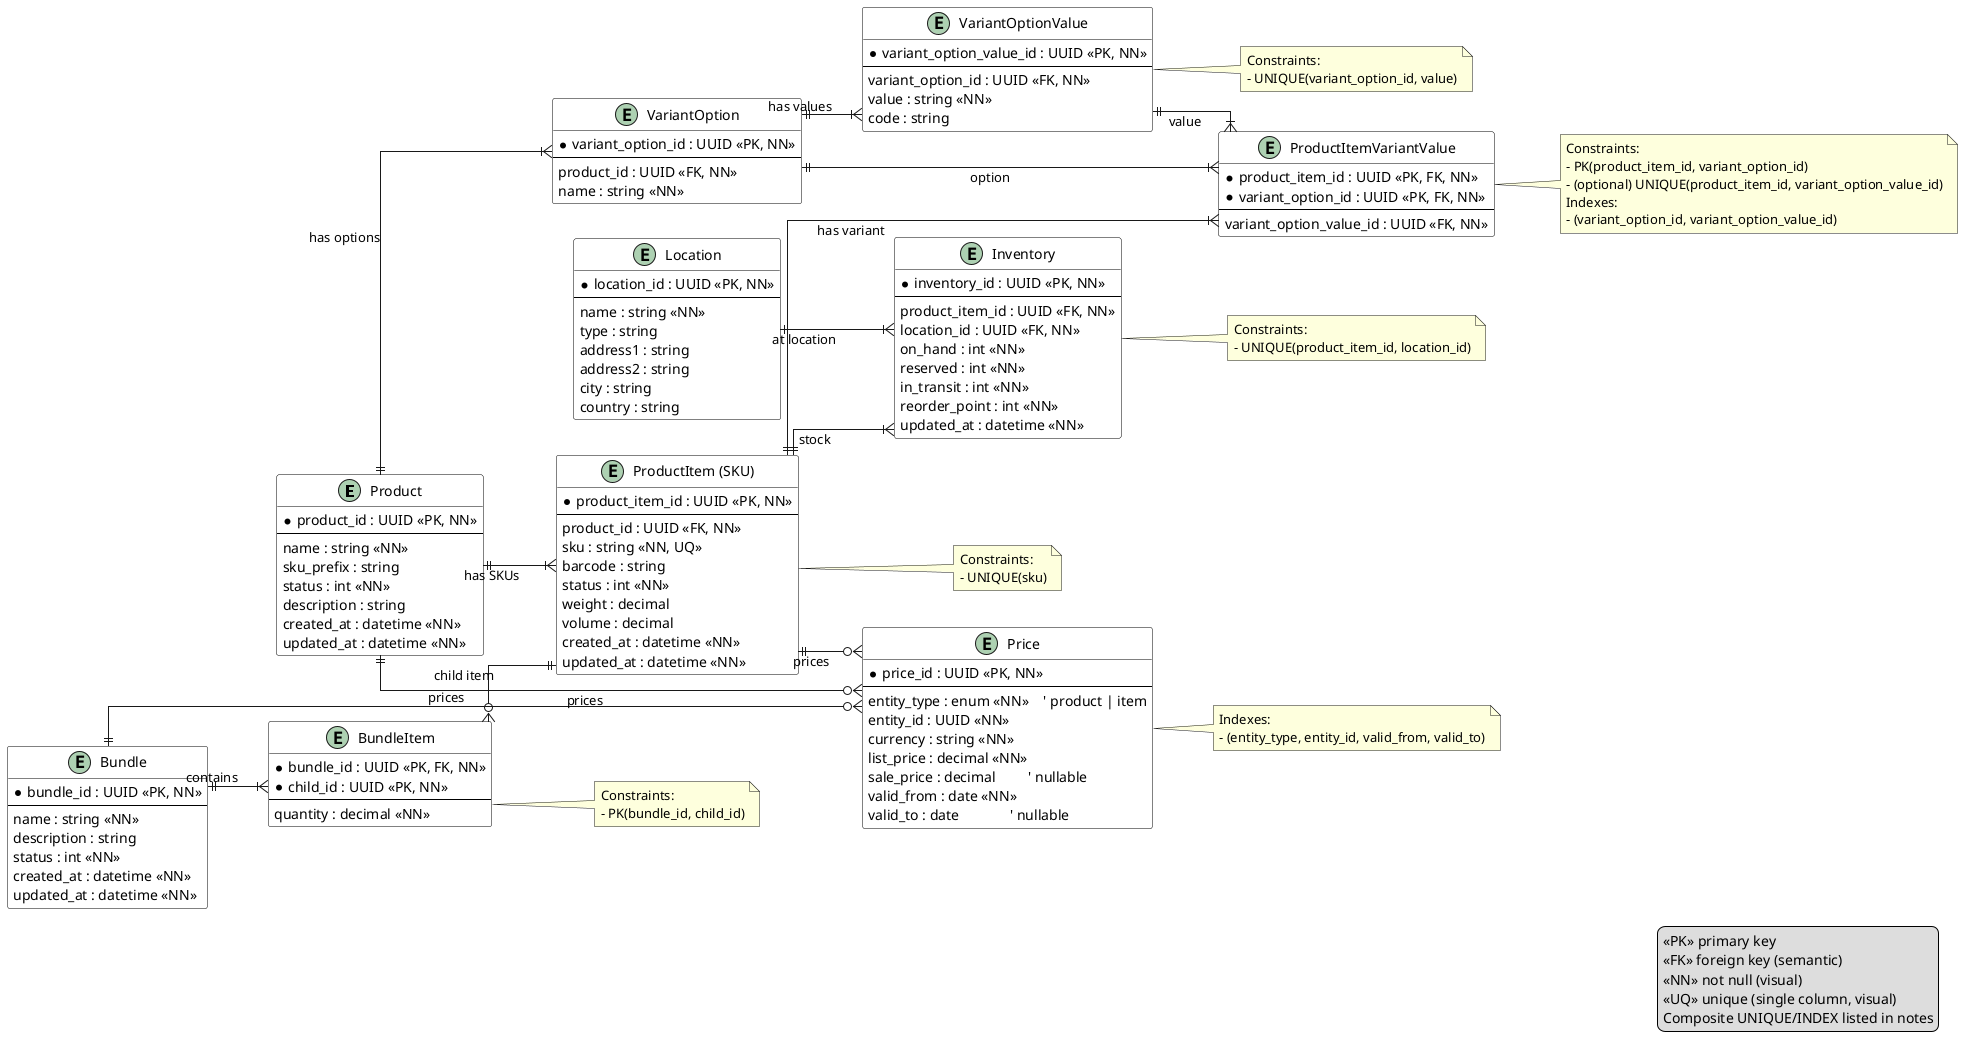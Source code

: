 @startuml
' ===== Style =====
left to right direction
hide methods
hide stereotypes
skinparam linetype ortho
skinparam classBorderColor Black
skinparam classBackgroundColor White
skinparam shadowing false

' ===== Entities =====
entity "Product" as Product {
  *product_id : UUID <<PK, NN>>
  --
  name : string <<NN>>
  sku_prefix : string
  status : int <<NN>>
  description : string
  created_at : datetime <<NN>>
  updated_at : datetime <<NN>>
}

entity "VariantOption" as VariantOption {
  *variant_option_id : UUID <<PK, NN>>
  --
  product_id : UUID <<FK, NN>>
  name : string <<NN>>
}

entity "VariantOptionValue" as VariantOptionValue {
  *variant_option_value_id : UUID <<PK, NN>>
  --
  variant_option_id : UUID <<FK, NN>>
  value : string <<NN>>
  code : string
}

entity "ProductItem (SKU)" as ProductItem {
  *product_item_id : UUID <<PK, NN>>
  --
  product_id : UUID <<FK, NN>>
  sku : string <<NN, UQ>>
  barcode : string
  status : int <<NN>>
  weight : decimal
  volume : decimal
  created_at : datetime <<NN>>
  updated_at : datetime <<NN>>
}

entity "ProductItemVariantValue" as PIVV {
  *product_item_id : UUID <<PK, FK, NN>>
  *variant_option_id : UUID <<PK, FK, NN>>
  --
  variant_option_value_id : UUID <<FK, NN>>
}

entity "Location" as Location {
  *location_id : UUID <<PK, NN>>
  --
  name : string <<NN>>
  type : string
  address1 : string
  address2 : string
  city : string
  country : string
}

entity "Inventory" as Inventory {
  *inventory_id : UUID <<PK, NN>>
  --
  product_item_id : UUID <<FK, NN>>
  location_id : UUID <<FK, NN>>
  on_hand : int <<NN>>
  reserved : int <<NN>>
  in_transit : int <<NN>>
  reorder_point : int <<NN>>
  updated_at : datetime <<NN>>
}

entity "Price" as Price {
  *price_id : UUID <<PK, NN>>
  --
  entity_type : enum <<NN>>    ' product | item
  entity_id : UUID <<NN>>
  currency : string <<NN>>
  list_price : decimal <<NN>>
  sale_price : decimal         ' nullable
  valid_from : date <<NN>>
  valid_to : date              ' nullable
}

entity "Bundle" as Bundle {
  *bundle_id : UUID <<PK, NN>>
  --
  name : string <<NN>>
  description : string
  status : int <<NN>>
  created_at : datetime <<NN>>
  updated_at : datetime <<NN>>
}

entity "BundleItem" as BundleItem {
  *bundle_id : UUID <<PK, FK, NN>>
  *child_id : UUID <<PK, NN>>
  --
  quantity : decimal <<NN>>
}

' entity "BundlePricingRule" as BundlePricingRule {
'   *bundle_pricing_rule_id : UUID <<PK, NN>>
'   --
'   bundle_id : UUID <<FK, NN>>
'   rule_type : enum <<NN>>       ' FIXED | PERCENT_OFF | SUM_PARTS
'   amount : decimal              ' used for FIXED
'   percent_off : decimal         ' used for PERCENT_OFF
'   apply_to : enum <<NN>>        ' ALL | REQUIRED_ONLY | SPECIFIC_CHILDREN
' }

' ===== Relationships (use |{ for non-nullable FKs, o{ for nullable) =====
Product            ||--|{ VariantOption         : "has options"
VariantOption      ||--|{ VariantOptionValue    : "has values"

Product            ||--|{ ProductItem           : "has SKUs"
ProductItem        ||--|{ PIVV                  : "has variant"
VariantOption      ||--|{ PIVV                  : "option"
VariantOptionValue ||--|{ PIVV                  : "value"

ProductItem         ||--|{ Inventory            : "stock"
Location            ||--|{ Inventory            : "at location"

Bundle              ||--|{ BundleItem           : "contains"
BundleItem          }o--|| ProductItem          : "child item"

' Price is polymorphic: can target Product OR ProductItem (visually optional from each side)
Bundle      ||--o{ Price : "prices"
Product     ||--o{ Price : "prices"
ProductItem ||--o{ Price : "prices"

' ===== Constraint / Index Notes =====
note right of VariantOptionValue
  Constraints:
  - UNIQUE(variant_option_id, value)
end note

note right of ProductItem
  Constraints:
  - UNIQUE(sku)
end note

note right of PIVV
  Constraints:
  - PK(product_item_id, variant_option_id)
  - (optional) UNIQUE(product_item_id, variant_option_value_id)
  Indexes:
  - (variant_option_id, variant_option_value_id)
end note

note right of Inventory
  Constraints:
  - UNIQUE(product_item_id, location_id)
end note

note right of Price
  Indexes:
  - (entity_type, entity_id, valid_from, valid_to)
end note

note right of BundleItem
  Constraints:
  - PK(bundle_id, child_id)
end note

legend right
  <<PK>> primary key
  <<FK>> foreign key (semantic)
  <<NN>> not null (visual)
  <<UQ>> unique (single column, visual)
  Composite UNIQUE/INDEX listed in notes
endlegend

@enduml
